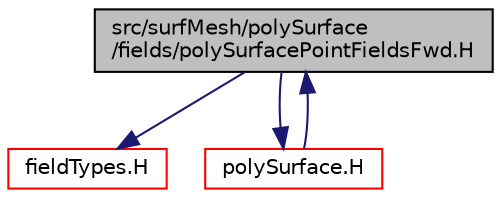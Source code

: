 digraph "src/surfMesh/polySurface/fields/polySurfacePointFieldsFwd.H"
{
  bgcolor="transparent";
  edge [fontname="Helvetica",fontsize="10",labelfontname="Helvetica",labelfontsize="10"];
  node [fontname="Helvetica",fontsize="10",shape=record];
  Node1 [label="src/surfMesh/polySurface\l/fields/polySurfacePointFieldsFwd.H",height=0.2,width=0.4,color="black", fillcolor="grey75", style="filled" fontcolor="black"];
  Node1 -> Node2 [color="midnightblue",fontsize="10",style="solid",fontname="Helvetica"];
  Node2 [label="fieldTypes.H",height=0.2,width=0.4,color="red",URL="$fieldTypes_8H.html",tooltip="Header files for all the primitive types that Fields are instantiated for. "];
  Node1 -> Node3 [color="midnightblue",fontsize="10",style="solid",fontname="Helvetica"];
  Node3 [label="polySurface.H",height=0.2,width=0.4,color="red",URL="$polySurface_8H.html"];
  Node3 -> Node1 [color="midnightblue",fontsize="10",style="solid",fontname="Helvetica"];
}
